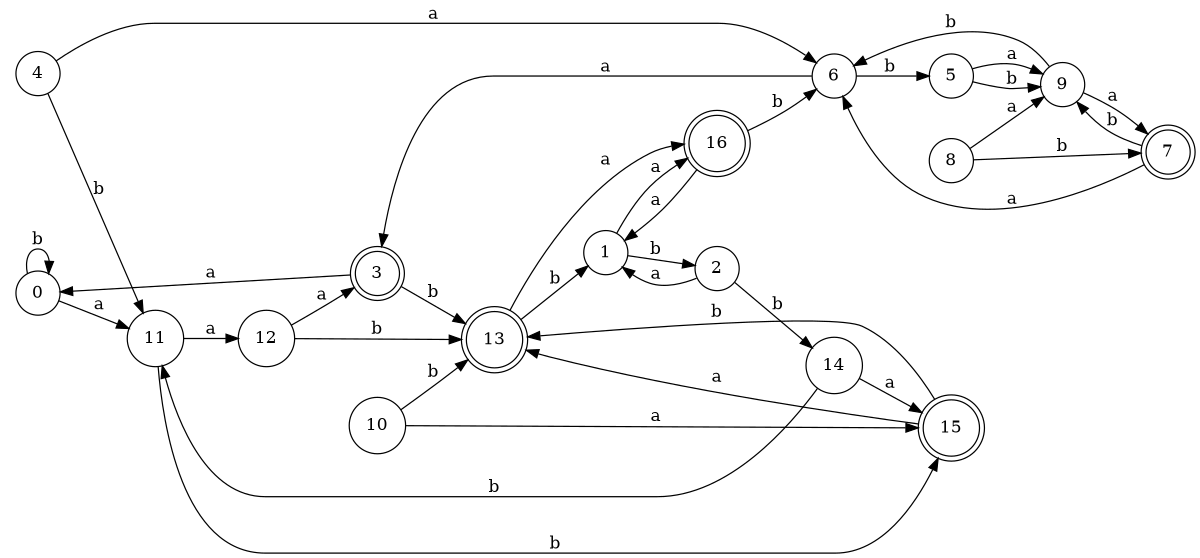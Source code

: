 digraph n14_9 {
__start0 [label="" shape="none"];

rankdir=LR;
size="8,5";

s0 [style="filled", color="black", fillcolor="white" shape="circle", label="0"];
s1 [style="filled", color="black", fillcolor="white" shape="circle", label="1"];
s2 [style="filled", color="black", fillcolor="white" shape="circle", label="2"];
s3 [style="rounded,filled", color="black", fillcolor="white" shape="doublecircle", label="3"];
s4 [style="filled", color="black", fillcolor="white" shape="circle", label="4"];
s5 [style="filled", color="black", fillcolor="white" shape="circle", label="5"];
s6 [style="filled", color="black", fillcolor="white" shape="circle", label="6"];
s7 [style="rounded,filled", color="black", fillcolor="white" shape="doublecircle", label="7"];
s8 [style="filled", color="black", fillcolor="white" shape="circle", label="8"];
s9 [style="filled", color="black", fillcolor="white" shape="circle", label="9"];
s10 [style="filled", color="black", fillcolor="white" shape="circle", label="10"];
s11 [style="filled", color="black", fillcolor="white" shape="circle", label="11"];
s12 [style="filled", color="black", fillcolor="white" shape="circle", label="12"];
s13 [style="rounded,filled", color="black", fillcolor="white" shape="doublecircle", label="13"];
s14 [style="filled", color="black", fillcolor="white" shape="circle", label="14"];
s15 [style="rounded,filled", color="black", fillcolor="white" shape="doublecircle", label="15"];
s16 [style="rounded,filled", color="black", fillcolor="white" shape="doublecircle", label="16"];
s0 -> s11 [label="a"];
s0 -> s0 [label="b"];
s1 -> s16 [label="a"];
s1 -> s2 [label="b"];
s2 -> s1 [label="a"];
s2 -> s14 [label="b"];
s3 -> s0 [label="a"];
s3 -> s13 [label="b"];
s4 -> s6 [label="a"];
s4 -> s11 [label="b"];
s5 -> s9 [label="a"];
s5 -> s9 [label="b"];
s6 -> s3 [label="a"];
s6 -> s5 [label="b"];
s7 -> s6 [label="a"];
s7 -> s9 [label="b"];
s8 -> s9 [label="a"];
s8 -> s7 [label="b"];
s9 -> s7 [label="a"];
s9 -> s6 [label="b"];
s10 -> s15 [label="a"];
s10 -> s13 [label="b"];
s11 -> s12 [label="a"];
s11 -> s15 [label="b"];
s12 -> s3 [label="a"];
s12 -> s13 [label="b"];
s13 -> s16 [label="a"];
s13 -> s1 [label="b"];
s14 -> s15 [label="a"];
s14 -> s11 [label="b"];
s15 -> s13 [label="a"];
s15 -> s13 [label="b"];
s16 -> s1 [label="a"];
s16 -> s6 [label="b"];

}